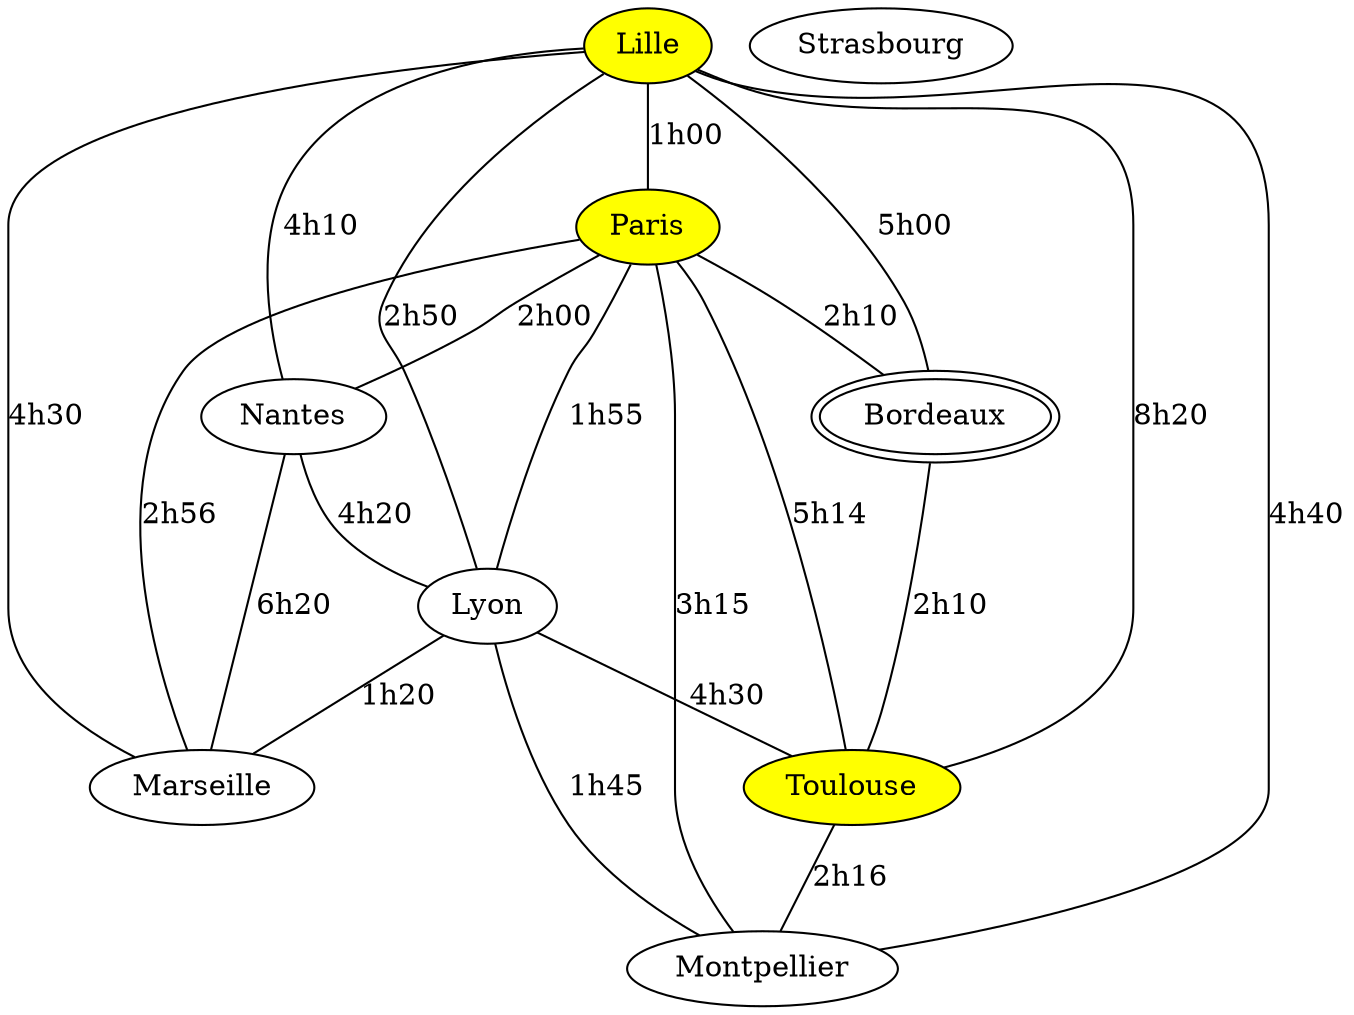 graph "tgv" {

  "Lille" -- "Paris" [label="1h00"];
  "Lille" -- "Nantes" [label="4h10"];
  "Lille" -- "Lyon" [label="2h50"];
  "Lille" -- "Bordeaux" [label="5h00"];
  "Lille" -- "Toulouse" [label="8h20"];
  "Lille" -- "Marseille" [label="4h30"];
  "Lille" -- "Montpellier" [label="4h40"];
  "Lille"  [style = filled, peripheries = 1, fillcolor = yellow, fontcolor = black, color = black];
  "Paris" -- "Nantes" [label="2h00"];
  "Paris" -- "Lyon" [label="1h55"];
  "Paris" -- "Bordeaux" [label="2h10"];
  "Paris" -- "Marseille" [label="2h56"];
  "Paris" -- "Montpellier" [label="3h15"];
  "Paris" -- "Toulouse" [label="5h14"];
  "Paris"  [style = filled, peripheries = 1, fillcolor = yellow, fontcolor = black, color = black];
  "Nantes" -- "Lyon" [label="4h20"];
  "Nantes" -- "Marseille" [label="6h20"];
  "Nantes"  [style = filled, peripheries = 1, fillcolor = white, fontcolor = black, color = black];
  "Lyon" -- "Toulouse" [label="4h30"];
  "Lyon" -- "Marseille" [label="1h20"];
  "Lyon" -- "Montpellier" [label="1h45"];
  "Lyon"  [style = filled, peripheries = 1, fillcolor = white, fontcolor = black, color = black];
  "Bordeaux" -- "Toulouse" [label="2h10"];
  "Bordeaux"  [style = filled, peripheries = 2, fillcolor = white, fontcolor = black, color = Black];
  "Toulouse" -- "Montpellier" [label="2h16"];
  "Toulouse"  [style = filled, peripheries = 1, fillcolor = yellow, fontcolor = black, color = black];
  "Marseille"  [style = filled, peripheries = 1, fillcolor = white, fontcolor = black, color = black];
  "Montpellier"  [style = filled, peripheries = 1, fillcolor = white, fontcolor = black, color = black];
  "Strasbourg"  [style = filled, peripheries = 1, fillcolor = white, fontcolor = black, color = black];
}
